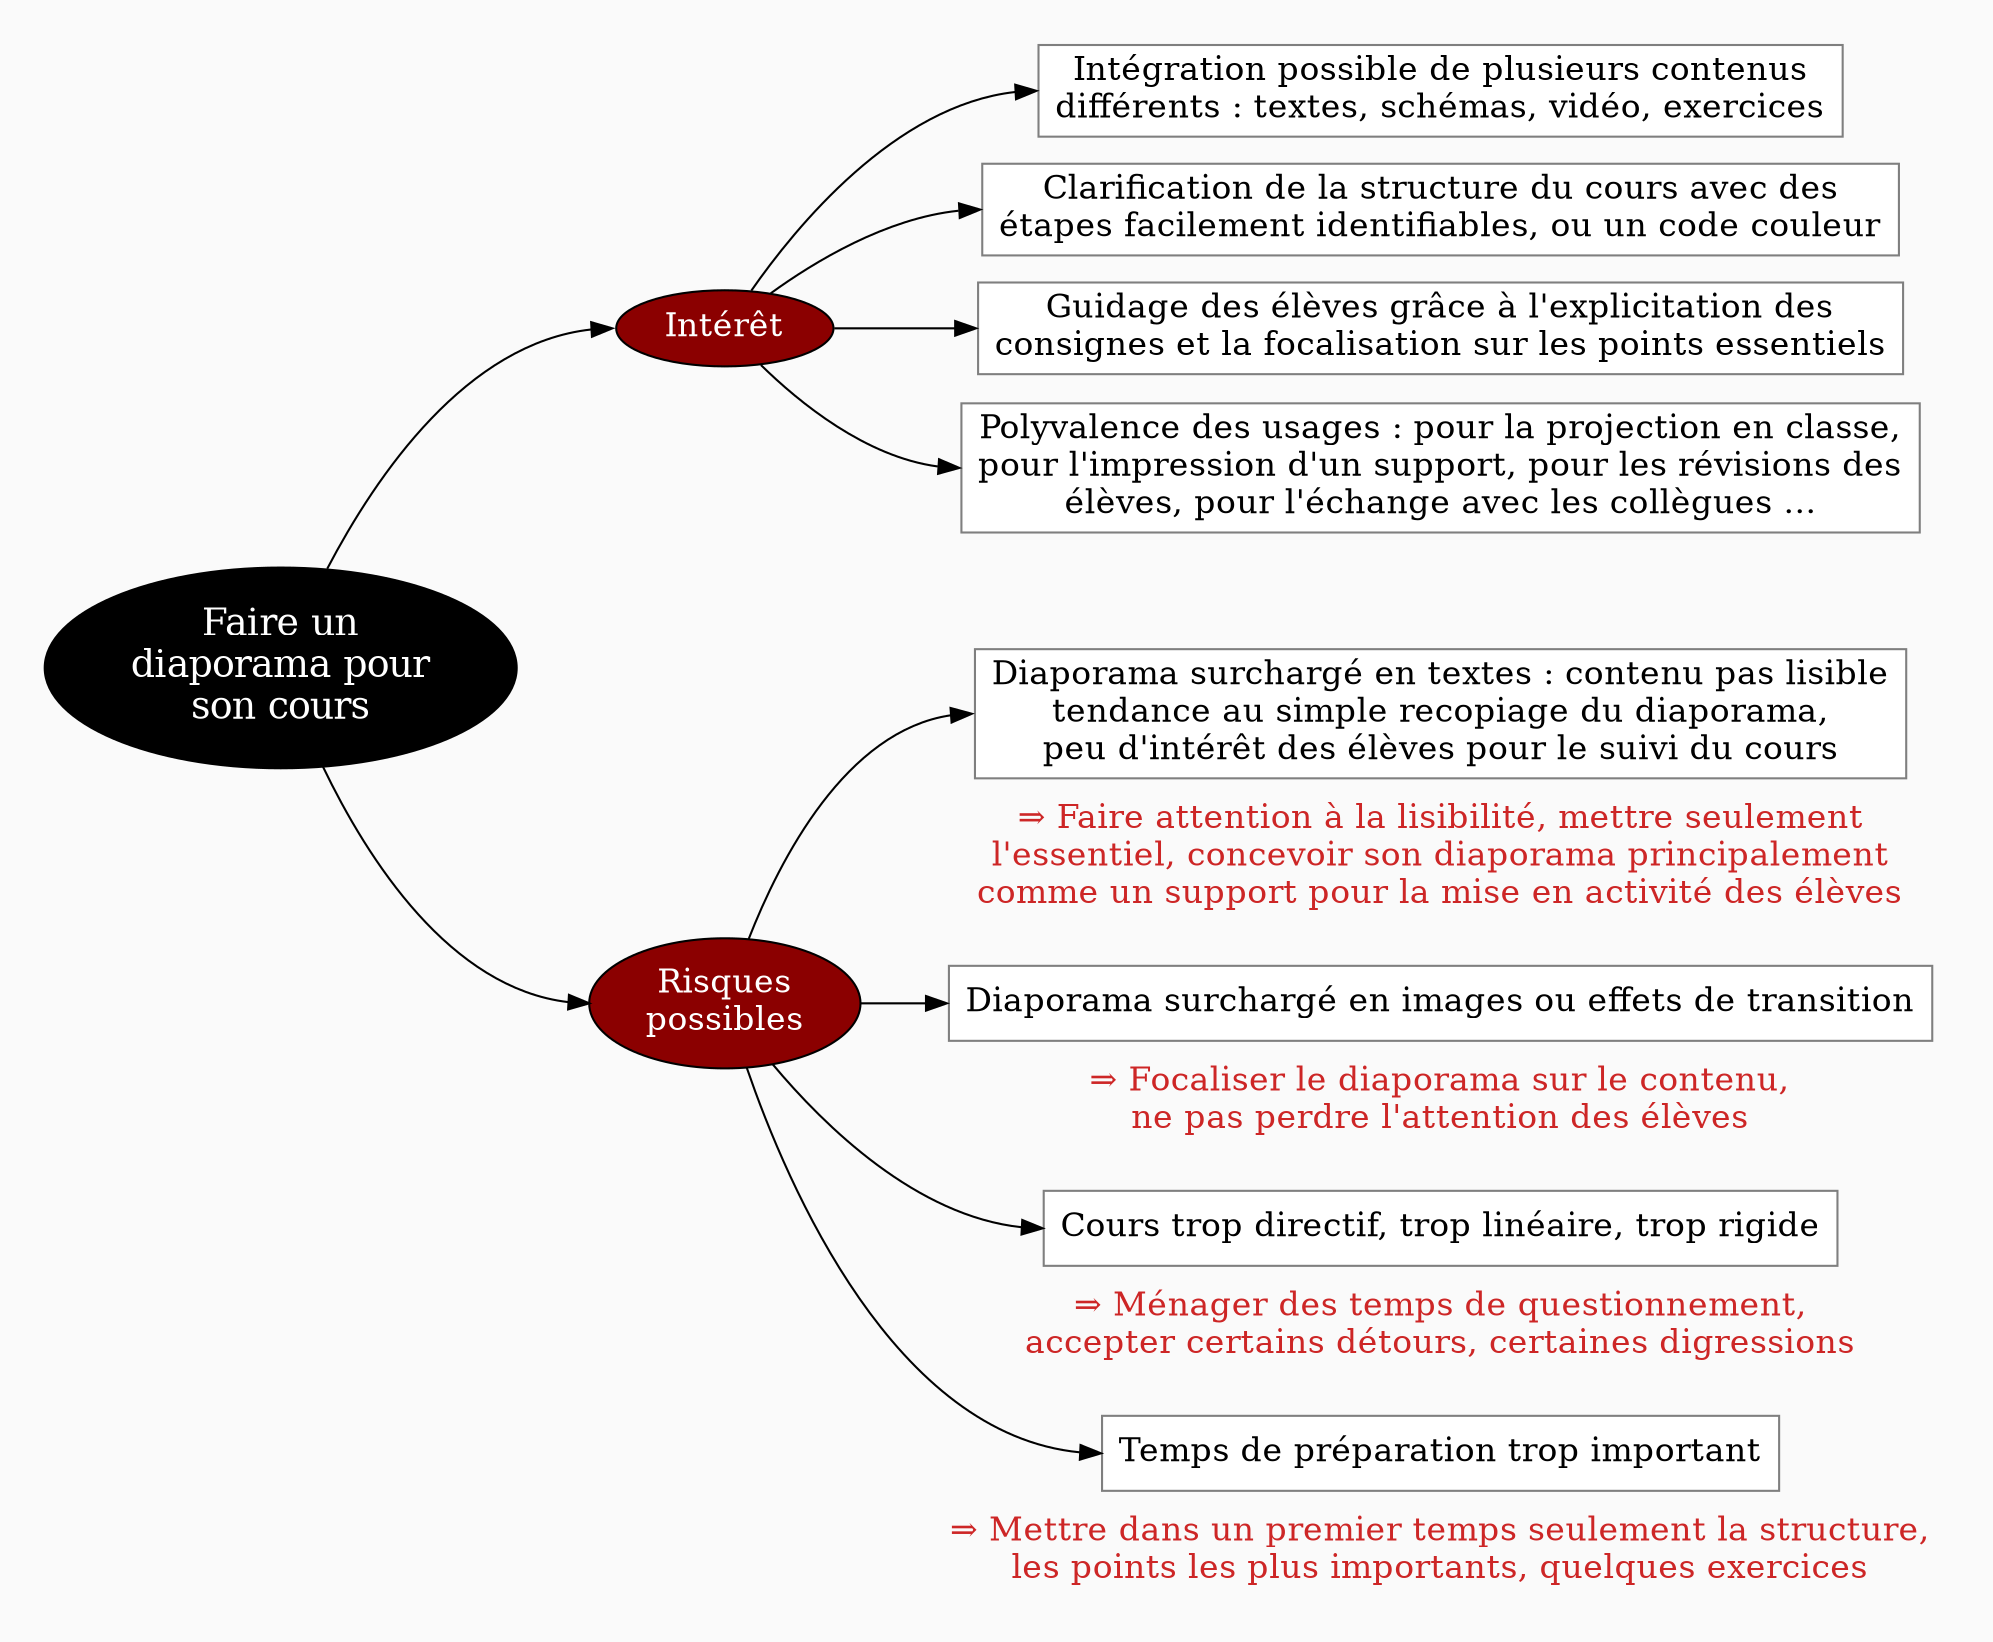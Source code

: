 digraph G {
// Template : diagram
// Usage : 
rankdir=LR
splines=true
//splines=curved
bgcolor=grey98
pad=0.3
style=filled
edge[minlen=4]
node[style=filled, fontcolor=white]
ranksep=0.1
nodesep=0.1

// NIVEAU 1
node[fillcolor=12, fontsize=18]
a1[label="Faire un
diaporama pour
son cours"]

// NIVEAU 2
node[fillcolor=red4, fontsize=16]
a1->{
b1[label="Intérêt"]    
b2[label="Risques
possibles"]
}[headport=w]

node[fontcolor=black]
// NIVEAU 3 (sans intermédiaire)
node [shape=box, fillcolor=white, color=grey50]
// c1[label=""]
b1->{c1,c2,c3,c4}[headport=w]
c1[label="Intégration possible de plusieurs contenus
différents : textes, schémas, vidéo, exercices"]
c2[label="Clarification de la structure du cours avec des
étapes facilement identifiables, ou un code couleur"]
c3[label="Guidage des élèves grâce à l'explicitation des
consignes et la focalisation sur les points essentiels"]
c4[label="Polyvalence des usages : pour la projection en classe,
pour l'impression d'un support, pour les révisions des
élèves, pour l'échange avec les collègues …"]

{rank=same;c1->c2->c3->c4[style=invis,minlen=2]}



b2->{c5,c6,c7, c8}[headport=w]
c5[label="Diaporama surchargé en textes : contenu pas lisible
tendance au simple recopiage du diaporama,
peu d'intérêt des élèves pour le suivi du cours"]
c6[label="Diaporama surchargé en images ou effets de transition"]
c7[label="Cours trop directif, trop linéaire, trop rigide"]
c8[label="Temps de préparation trop important"]
{rank=same;c4->c5[style=invis, minlen=8]}




// INTERMÉDIAIRE AVANT NIVEAU 3
node[fillcolor=grey78, shape=oval]
// [arrowhead=none]
// bc1[label=""]

// NIVEAU 3 (avec intermédiaire)
node[fillcolor=white, shape=box, color=grey50]
// c1[label=""]

// NIVEAU 4
node[style="filled,rounded", fillcolor=white, shape=box, color=grey50, fontsize=13]
// d1[label=""]

// ÉTIQUETTES EN ROUGE
node[shape=plaintext, fontcolor=firebrick3, fillcolor=grey98, fontsize=16]
// e1[label=< <B>= Titre</B><BR /><BR />Contenu<BR /> >]
// e1[label=""]
// ->e1[minlen=1, style=invis]

{rank=same;c5->e1[minlen=1, style=invis]}
e1[label="⇒ Faire attention à la lisibilité, mettre seulement
l'essentiel, concevoir son diaporama principalement
comme un support pour la mise en activité des élèves"]

{rank=same;c6->e2[minlen=1, style=invis]}
e2[label="⇒ Focaliser le diaporama sur le contenu,
ne pas perdre l'attention des élèves"]

{rank=same;c7->e3[minlen=1, style=invis]}
e3[label="⇒ Ménager des temps de questionnement,
accepter certains détours, certaines digressions"]

{rank=same;c8->e4[minlen=1, style=invis]}
e4[label="⇒ Mettre dans un premier temps seulement la structure,
les points les plus importants, quelques exercices"]

{rank=same;e1->c6[style=invis,minlen=3]}
{rank=same;e2->c7[style=invis,minlen=3]}
{rank=same;e3->c8[style=invis,minlen=3]}

// REMARQUES EN BLEU
node[color=blue, shape=box, margin=0.07, fontcolor=black, fontsize=12, style="dashed", penwidth=0.6]
edge[color=blue, arrowhead="none", xlabel="", style="dashed", penwidth=0.6]
// r1[label=""]
// {rank=same;->r1}
// {rank=same;r1->[dir=back]}

}
